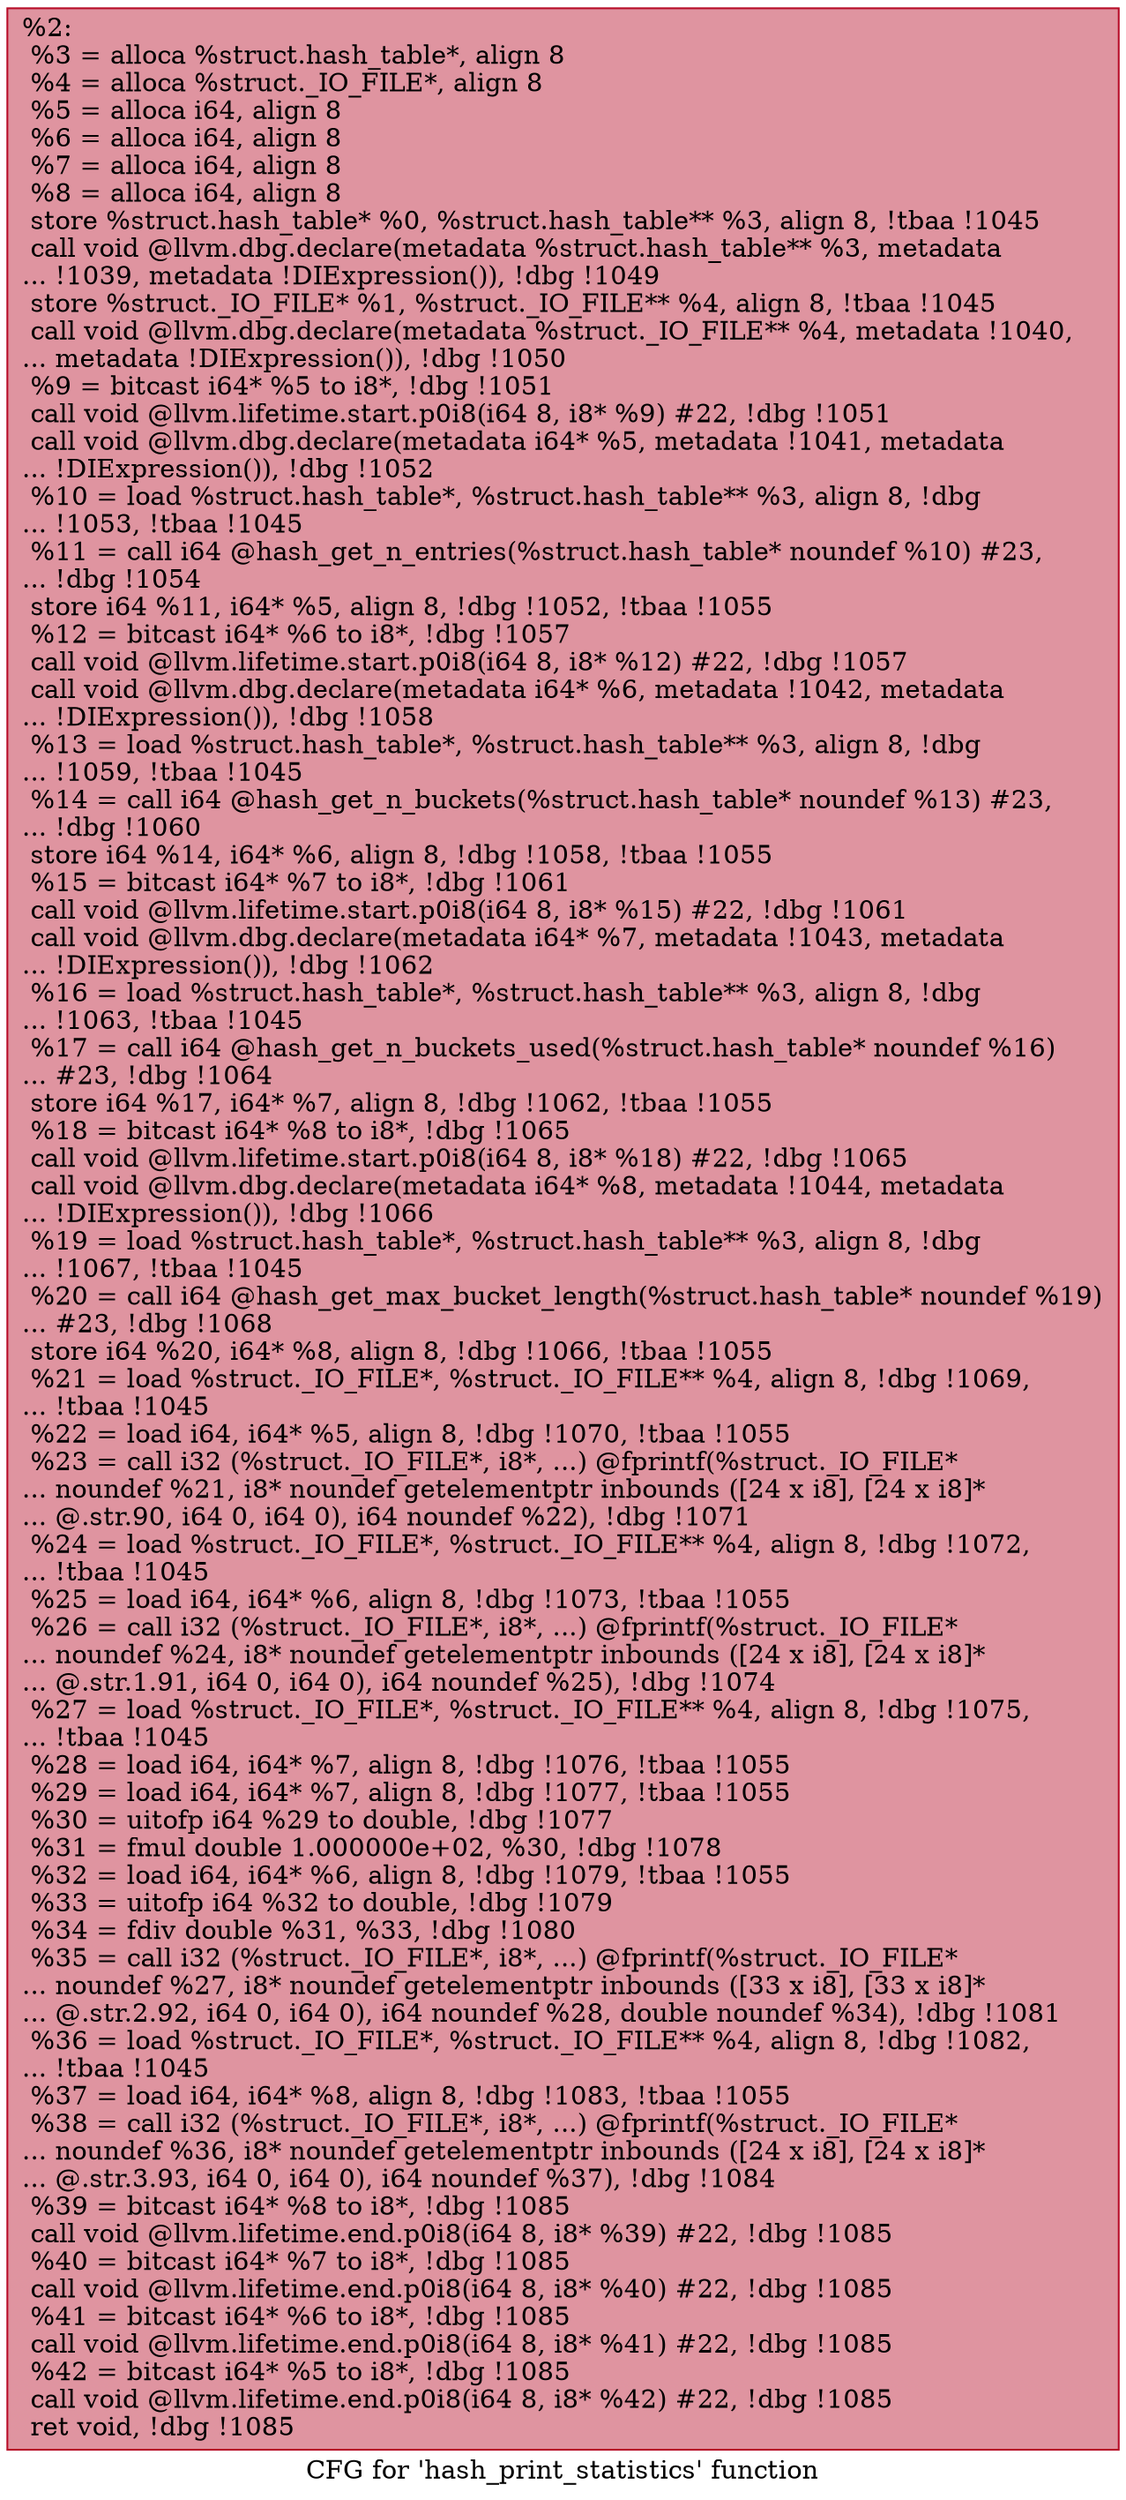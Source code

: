 digraph "CFG for 'hash_print_statistics' function" {
	label="CFG for 'hash_print_statistics' function";

	Node0x2138530 [shape=record,color="#b70d28ff", style=filled, fillcolor="#b70d2870",label="{%2:\l  %3 = alloca %struct.hash_table*, align 8\l  %4 = alloca %struct._IO_FILE*, align 8\l  %5 = alloca i64, align 8\l  %6 = alloca i64, align 8\l  %7 = alloca i64, align 8\l  %8 = alloca i64, align 8\l  store %struct.hash_table* %0, %struct.hash_table** %3, align 8, !tbaa !1045\l  call void @llvm.dbg.declare(metadata %struct.hash_table** %3, metadata\l... !1039, metadata !DIExpression()), !dbg !1049\l  store %struct._IO_FILE* %1, %struct._IO_FILE** %4, align 8, !tbaa !1045\l  call void @llvm.dbg.declare(metadata %struct._IO_FILE** %4, metadata !1040,\l... metadata !DIExpression()), !dbg !1050\l  %9 = bitcast i64* %5 to i8*, !dbg !1051\l  call void @llvm.lifetime.start.p0i8(i64 8, i8* %9) #22, !dbg !1051\l  call void @llvm.dbg.declare(metadata i64* %5, metadata !1041, metadata\l... !DIExpression()), !dbg !1052\l  %10 = load %struct.hash_table*, %struct.hash_table** %3, align 8, !dbg\l... !1053, !tbaa !1045\l  %11 = call i64 @hash_get_n_entries(%struct.hash_table* noundef %10) #23,\l... !dbg !1054\l  store i64 %11, i64* %5, align 8, !dbg !1052, !tbaa !1055\l  %12 = bitcast i64* %6 to i8*, !dbg !1057\l  call void @llvm.lifetime.start.p0i8(i64 8, i8* %12) #22, !dbg !1057\l  call void @llvm.dbg.declare(metadata i64* %6, metadata !1042, metadata\l... !DIExpression()), !dbg !1058\l  %13 = load %struct.hash_table*, %struct.hash_table** %3, align 8, !dbg\l... !1059, !tbaa !1045\l  %14 = call i64 @hash_get_n_buckets(%struct.hash_table* noundef %13) #23,\l... !dbg !1060\l  store i64 %14, i64* %6, align 8, !dbg !1058, !tbaa !1055\l  %15 = bitcast i64* %7 to i8*, !dbg !1061\l  call void @llvm.lifetime.start.p0i8(i64 8, i8* %15) #22, !dbg !1061\l  call void @llvm.dbg.declare(metadata i64* %7, metadata !1043, metadata\l... !DIExpression()), !dbg !1062\l  %16 = load %struct.hash_table*, %struct.hash_table** %3, align 8, !dbg\l... !1063, !tbaa !1045\l  %17 = call i64 @hash_get_n_buckets_used(%struct.hash_table* noundef %16)\l... #23, !dbg !1064\l  store i64 %17, i64* %7, align 8, !dbg !1062, !tbaa !1055\l  %18 = bitcast i64* %8 to i8*, !dbg !1065\l  call void @llvm.lifetime.start.p0i8(i64 8, i8* %18) #22, !dbg !1065\l  call void @llvm.dbg.declare(metadata i64* %8, metadata !1044, metadata\l... !DIExpression()), !dbg !1066\l  %19 = load %struct.hash_table*, %struct.hash_table** %3, align 8, !dbg\l... !1067, !tbaa !1045\l  %20 = call i64 @hash_get_max_bucket_length(%struct.hash_table* noundef %19)\l... #23, !dbg !1068\l  store i64 %20, i64* %8, align 8, !dbg !1066, !tbaa !1055\l  %21 = load %struct._IO_FILE*, %struct._IO_FILE** %4, align 8, !dbg !1069,\l... !tbaa !1045\l  %22 = load i64, i64* %5, align 8, !dbg !1070, !tbaa !1055\l  %23 = call i32 (%struct._IO_FILE*, i8*, ...) @fprintf(%struct._IO_FILE*\l... noundef %21, i8* noundef getelementptr inbounds ([24 x i8], [24 x i8]*\l... @.str.90, i64 0, i64 0), i64 noundef %22), !dbg !1071\l  %24 = load %struct._IO_FILE*, %struct._IO_FILE** %4, align 8, !dbg !1072,\l... !tbaa !1045\l  %25 = load i64, i64* %6, align 8, !dbg !1073, !tbaa !1055\l  %26 = call i32 (%struct._IO_FILE*, i8*, ...) @fprintf(%struct._IO_FILE*\l... noundef %24, i8* noundef getelementptr inbounds ([24 x i8], [24 x i8]*\l... @.str.1.91, i64 0, i64 0), i64 noundef %25), !dbg !1074\l  %27 = load %struct._IO_FILE*, %struct._IO_FILE** %4, align 8, !dbg !1075,\l... !tbaa !1045\l  %28 = load i64, i64* %7, align 8, !dbg !1076, !tbaa !1055\l  %29 = load i64, i64* %7, align 8, !dbg !1077, !tbaa !1055\l  %30 = uitofp i64 %29 to double, !dbg !1077\l  %31 = fmul double 1.000000e+02, %30, !dbg !1078\l  %32 = load i64, i64* %6, align 8, !dbg !1079, !tbaa !1055\l  %33 = uitofp i64 %32 to double, !dbg !1079\l  %34 = fdiv double %31, %33, !dbg !1080\l  %35 = call i32 (%struct._IO_FILE*, i8*, ...) @fprintf(%struct._IO_FILE*\l... noundef %27, i8* noundef getelementptr inbounds ([33 x i8], [33 x i8]*\l... @.str.2.92, i64 0, i64 0), i64 noundef %28, double noundef %34), !dbg !1081\l  %36 = load %struct._IO_FILE*, %struct._IO_FILE** %4, align 8, !dbg !1082,\l... !tbaa !1045\l  %37 = load i64, i64* %8, align 8, !dbg !1083, !tbaa !1055\l  %38 = call i32 (%struct._IO_FILE*, i8*, ...) @fprintf(%struct._IO_FILE*\l... noundef %36, i8* noundef getelementptr inbounds ([24 x i8], [24 x i8]*\l... @.str.3.93, i64 0, i64 0), i64 noundef %37), !dbg !1084\l  %39 = bitcast i64* %8 to i8*, !dbg !1085\l  call void @llvm.lifetime.end.p0i8(i64 8, i8* %39) #22, !dbg !1085\l  %40 = bitcast i64* %7 to i8*, !dbg !1085\l  call void @llvm.lifetime.end.p0i8(i64 8, i8* %40) #22, !dbg !1085\l  %41 = bitcast i64* %6 to i8*, !dbg !1085\l  call void @llvm.lifetime.end.p0i8(i64 8, i8* %41) #22, !dbg !1085\l  %42 = bitcast i64* %5 to i8*, !dbg !1085\l  call void @llvm.lifetime.end.p0i8(i64 8, i8* %42) #22, !dbg !1085\l  ret void, !dbg !1085\l}"];
}
